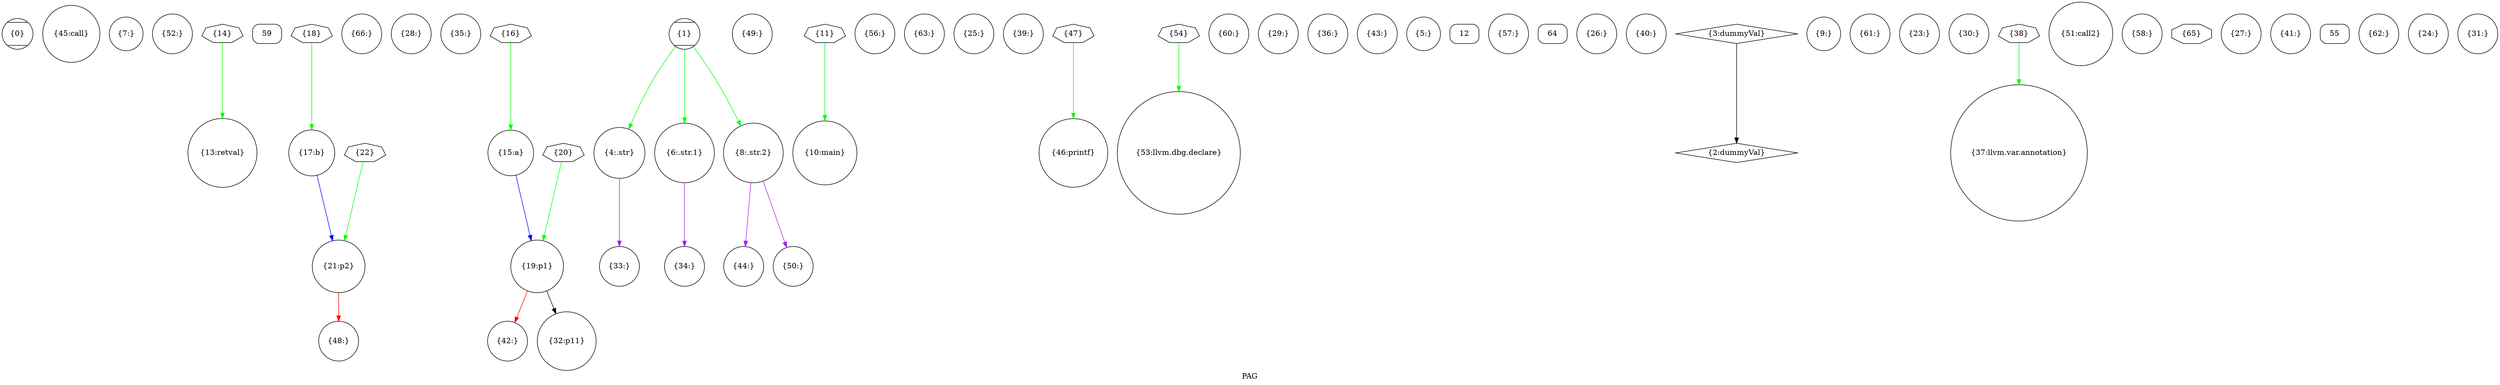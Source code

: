 digraph "PAG" {
	label="PAG";

	Node0x5879c90 [shape=record,shape=Mcircle,label="{0}"];
	Node0x588b330 [shape=record,shape=circle,label="{45:call}"];
	Node0x588acb0 [shape=record,shape=circle,label="{7:}"];
	Node0x588ad80 [shape=record,shape=circle,label="{52:}"];
	Node0x588e770 [shape=record,shape=septagon,label="{14}"];
	Node0x588e770 -> Node0x58878c0[color=green];
	Node0x588e9e0 [shape=record,shape=Mrecord,label="{59}"];
	Node0x588b190 [shape=record,shape=circle,label="{21:p2}"];
	Node0x588b190 -> Node0x588c9f0[color=red];
	Node0x588be90 [shape=record,shape=circle,label="{66:}"];
	Node0x588c1d0 [shape=record,shape=circle,label="{28:}"];
	Node0x588b740 [shape=record,shape=circle,label="{35:}"];
	Node0x588bcf0 [shape=record,shape=circle,label="{42:}"];
	Node0x588cd30 [shape=record,shape=circle,label="{4:.str}"];
	Node0x588cd30 -> Node0x5887a60[color=purple];
	Node0x588c100 [shape=record,shape=circle,label="{49:}"];
	Node0x588e500 [shape=record,shape=septagon,label="{11}"];
	Node0x588e500 -> Node0x588b400[color=green];
	Node0x588cac0 [shape=record,shape=circle,label="{56:}"];
	Node0x588e840 [shape=record,shape=septagon,label="{18}"];
	Node0x588e840 -> Node0x5887990[color=green];
	Node0x588c440 [shape=record,shape=circle,label="{63:}"];
	Node0x588b5a0 [shape=record,shape=circle,label="{25:}"];
	Node0x588ba80 [shape=record,shape=circle,label="{32:p11}"];
	Node0x588bb50 [shape=record,shape=circle,label="{39:}"];
	Node0x5879d60 [shape=record,shape=Mcircle,label="{1}"];
	Node0x5879d60 -> Node0x588cd30[color=green];
	Node0x5879d60 -> Node0x588c2a0[color=green];
	Node0x5879d60 -> Node0x588c030[color=green];
	Node0x588af20 [shape=record,shape=circle,label="{46:printf}"];
	Node0x588c030 [shape=record,shape=circle,label="{8:.str.2}"];
	Node0x588c030 -> Node0x588c850[color=purple];
	Node0x588c030 -> Node0x588cb90[color=purple];
	Node0x5887c00 [shape=record,shape=circle,label="{53:llvm.dbg.declare}"];
	Node0x588c6b0 [shape=record,shape=circle,label="{15:a}"];
	Node0x588c6b0 -> Node0x588ce00[color=blue];
	Node0x588c510 [shape=record,shape=circle,label="{60:}"];
	Node0x588e430 [shape=record,shape=septagon,label="{22}"];
	Node0x588e430 -> Node0x588b190[color=green];
	Node0x5887b30 [shape=record,shape=circle,label="{29:}"];
	Node0x588cc60 [shape=record,shape=circle,label="{36:}"];
	Node0x588b8e0 [shape=record,shape=circle,label="{43:}"];
	Node0x588b260 [shape=record,shape=circle,label="{5:}"];
	Node0x588cb90 [shape=record,shape=circle,label="{50:}"];
	Node0x588eb80 [shape=record,shape=Mrecord,label="{12}"];
	Node0x588ced0 [shape=record,shape=circle,label="{57:}"];
	Node0x588ce00 [shape=record,shape=circle,label="{19:p1}"];
	Node0x588ce00 -> Node0x588ba80[color=black];
	Node0x588ce00 -> Node0x588bcf0[color=red];
	Node0x588eab0 [shape=record,shape=Mrecord,label="{64}"];
	Node0x588bc20 [shape=record,shape=circle,label="{26:}"];
	Node0x5887a60 [shape=record,shape=circle,label="{33:}"];
	Node0x588bdc0 [shape=record,shape=circle,label="{40:}"];
	Node0x5887cd0 [shape=record,shape=diamond,label="{2:dummyVal}"];
	Node0x588e360 [shape=record,shape=septagon,label="{47}"];
	Node0x588e360 -> Node0x588af20[color=green];
	Node0x588aff0 [shape=record,shape=circle,label="{9:}"];
	Node0x588e910 [shape=record,shape=septagon,label="{54}"];
	Node0x588e910 -> Node0x5887c00[color=green];
	Node0x588e5d0 [shape=record,shape=septagon,label="{16}"];
	Node0x588e5d0 -> Node0x588c6b0[color=green];
	Node0x588c5e0 [shape=record,shape=circle,label="{61:}"];
	Node0x588b670 [shape=record,shape=circle,label="{23:}"];
	Node0x588b0c0 [shape=record,shape=circle,label="{30:}"];
	Node0x588bf60 [shape=record,shape=circle,label="{37:llvm.var.annotation}"];
	Node0x588c850 [shape=record,shape=circle,label="{44:}"];
	Node0x588c2a0 [shape=record,shape=circle,label="{6:.str.1}"];
	Node0x588c2a0 -> Node0x588cfa0[color=purple];
	Node0x588b810 [shape=record,shape=circle,label="{51:call2}"];
	Node0x58878c0 [shape=record,shape=circle,label="{13:retval}"];
	Node0x588c920 [shape=record,shape=circle,label="{58:}"];
	Node0x588e6a0 [shape=record,shape=septagon,label="{20}"];
	Node0x588e6a0 -> Node0x588ce00[color=green];
	Node0x588ed20 [shape=record,shape=octagon,label="{65}"];
	Node0x588b4d0 [shape=record,shape=circle,label="{27:}"];
	Node0x588cfa0 [shape=record,shape=circle,label="{34:}"];
	Node0x588b9b0 [shape=record,shape=circle,label="{41:}"];
	Node0x5887da0 [shape=record,shape=diamond,label="{3:dummyVal}"];
	Node0x5887da0 -> Node0x5887cd0[color=black];
	Node0x588c9f0 [shape=record,shape=circle,label="{48:}"];
	Node0x588b400 [shape=record,shape=circle,label="{10:main}"];
	Node0x588ec50 [shape=record,shape=Mrecord,label="{55}"];
	Node0x5887990 [shape=record,shape=circle,label="{17:b}"];
	Node0x5887990 -> Node0x588b190[color=blue];
	Node0x588c370 [shape=record,shape=circle,label="{62:}"];
	Node0x588ae50 [shape=record,shape=circle,label="{24:}"];
	Node0x588c780 [shape=record,shape=circle,label="{31:}"];
	Node0x588e290 [shape=record,shape=septagon,label="{38}"];
	Node0x588e290 -> Node0x588bf60[color=green];
}
